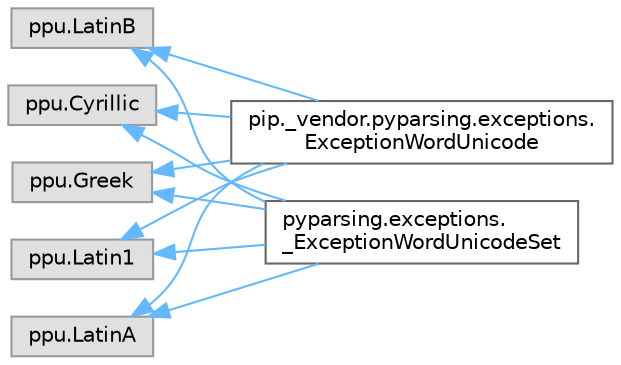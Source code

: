 digraph "Graphical Class Hierarchy"
{
 // LATEX_PDF_SIZE
  bgcolor="transparent";
  edge [fontname=Helvetica,fontsize=10,labelfontname=Helvetica,labelfontsize=10];
  node [fontname=Helvetica,fontsize=10,shape=box,height=0.2,width=0.4];
  rankdir="LR";
  Node0 [id="Node000000",label="ppu.Cyrillic",height=0.2,width=0.4,color="grey60", fillcolor="#E0E0E0", style="filled",tooltip=" "];
  Node0 -> Node1 [id="edge4940_Node000000_Node000001",dir="back",color="steelblue1",style="solid",tooltip=" "];
  Node1 [id="Node000001",label="pip._vendor.pyparsing.exceptions.\lExceptionWordUnicode",height=0.2,width=0.4,color="grey40", fillcolor="white", style="filled",URL="$dd/d70/classpip_1_1__vendor_1_1pyparsing_1_1exceptions_1_1ExceptionWordUnicode.html",tooltip=" "];
  Node0 -> Node3 [id="edge4941_Node000000_Node000003",dir="back",color="steelblue1",style="solid",tooltip=" "];
  Node3 [id="Node000003",label="pyparsing.exceptions.\l_ExceptionWordUnicodeSet",height=0.2,width=0.4,color="grey40", fillcolor="white", style="filled",URL="$d9/d26/classpyparsing_1_1exceptions_1_1__ExceptionWordUnicodeSet.html",tooltip=" "];
  Node2 [id="Node000002",label="ppu.Greek",height=0.2,width=0.4,color="grey60", fillcolor="#E0E0E0", style="filled",tooltip=" "];
  Node2 -> Node1 [id="edge4942_Node000002_Node000001",dir="back",color="steelblue1",style="solid",tooltip=" "];
  Node2 -> Node3 [id="edge4943_Node000002_Node000003",dir="back",color="steelblue1",style="solid",tooltip=" "];
  Node4 [id="Node000004",label="ppu.Latin1",height=0.2,width=0.4,color="grey60", fillcolor="#E0E0E0", style="filled",tooltip=" "];
  Node4 -> Node1 [id="edge4944_Node000004_Node000001",dir="back",color="steelblue1",style="solid",tooltip=" "];
  Node4 -> Node3 [id="edge4945_Node000004_Node000003",dir="back",color="steelblue1",style="solid",tooltip=" "];
  Node5 [id="Node000005",label="ppu.LatinA",height=0.2,width=0.4,color="grey60", fillcolor="#E0E0E0", style="filled",tooltip=" "];
  Node5 -> Node1 [id="edge4946_Node000005_Node000001",dir="back",color="steelblue1",style="solid",tooltip=" "];
  Node5 -> Node3 [id="edge4947_Node000005_Node000003",dir="back",color="steelblue1",style="solid",tooltip=" "];
  Node6 [id="Node000006",label="ppu.LatinB",height=0.2,width=0.4,color="grey60", fillcolor="#E0E0E0", style="filled",tooltip=" "];
  Node6 -> Node1 [id="edge4948_Node000006_Node000001",dir="back",color="steelblue1",style="solid",tooltip=" "];
  Node6 -> Node3 [id="edge4949_Node000006_Node000003",dir="back",color="steelblue1",style="solid",tooltip=" "];
}
